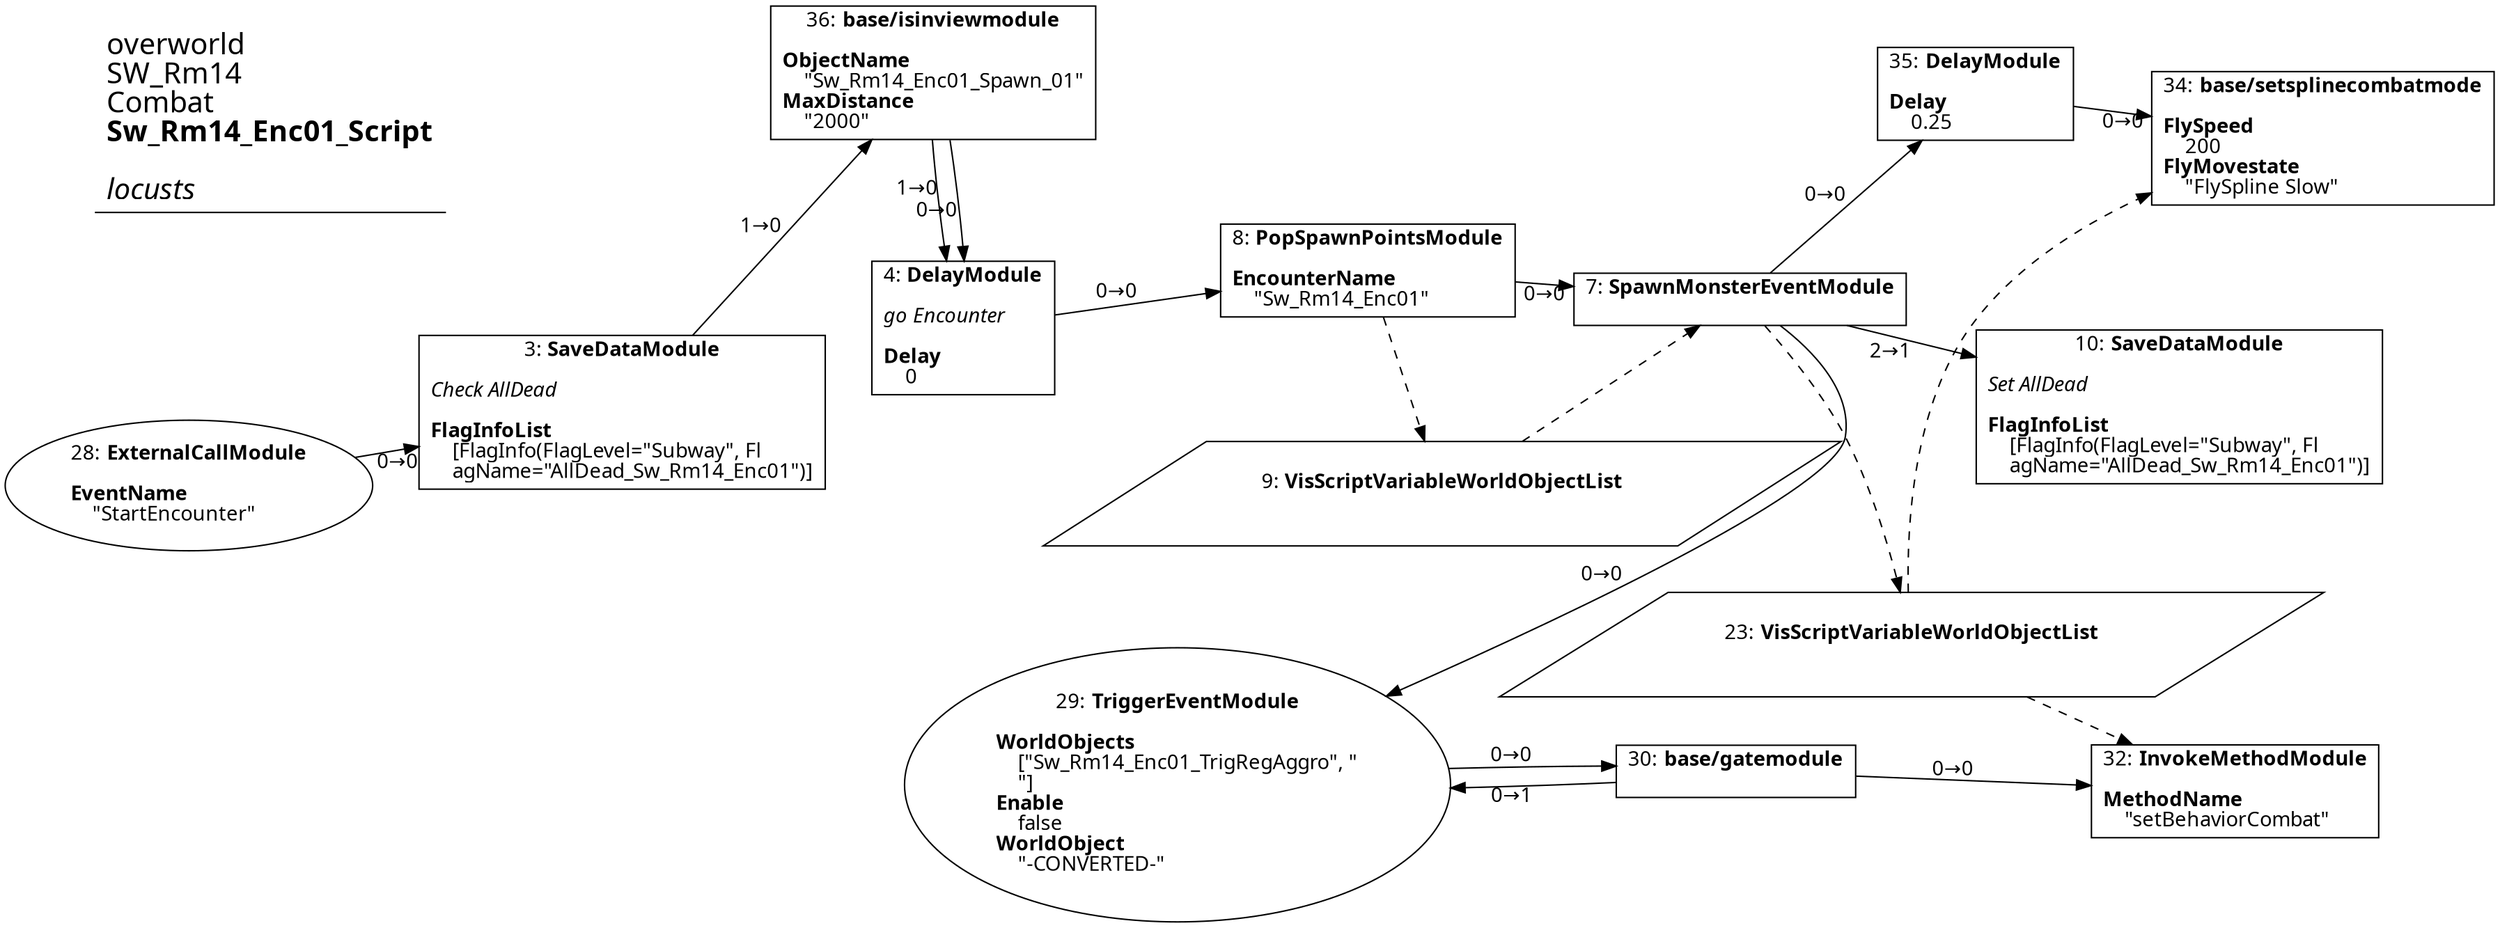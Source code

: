 digraph {
    layout = fdp;
    overlap = prism;
    sep = "+16";
    splines = spline;

    node [ shape = box ];

    graph [ fontname = "Segoe UI" ];
    node [ fontname = "Segoe UI" ];
    edge [ fontname = "Segoe UI" ];

    3 [ label = <3: <b>SaveDataModule</b><br/><br/><i>Check AllDead<br align="left"/></i><br align="left"/><b>FlagInfoList</b><br align="left"/>    [FlagInfo(FlagLevel=&quot;Subway&quot;, Fl<br align="left"/>    agName=&quot;AllDead_Sw_Rm14_Enc01&quot;)]<br align="left"/>> ];
    3 [ pos = "0.215,-0.16900001!" ];
    3 -> 36 [ label = "1→0" ];

    4 [ label = <4: <b>DelayModule</b><br/><br/><i>go Encounter<br align="left"/></i><br align="left"/><b>Delay</b><br align="left"/>    0<br align="left"/>> ];
    4 [ pos = "0.48900002,-0.141!" ];
    4 -> 8 [ label = "0→0" ];

    7 [ label = <7: <b>SpawnMonsterEventModule</b><br/><br/>> ];
    7 [ pos = "0.89800006,-0.080000006!" ];
    7 -> 10 [ label = "2→1" ];
    7 -> 29 [ label = "0→0" ];
    7 -> 35 [ label = "0→0" ];
    9 -> 7 [ style = dashed ];
    7 -> 23 [ style = dashed ];

    8 [ label = <8: <b>PopSpawnPointsModule</b><br/><br/><b>EncounterName</b><br align="left"/>    &quot;Sw_Rm14_Enc01&quot;<br align="left"/>> ];
    8 [ pos = "0.66400003,-0.080000006!" ];
    8 -> 7 [ label = "0→0" ];
    8 -> 9 [ style = dashed ];

    9 [ label = <9: <b>VisScriptVariableWorldObjectList</b><br/><br/>> ];
    9 [ shape = parallelogram ]
    9 [ pos = "0.68500006,-0.209!" ];

    10 [ label = <10: <b>SaveDataModule</b><br/><br/><i>Set AllDead<br align="left"/></i><br align="left"/><b>FlagInfoList</b><br align="left"/>    [FlagInfo(FlagLevel=&quot;Subway&quot;, Fl<br align="left"/>    agName=&quot;AllDead_Sw_Rm14_Enc01&quot;)]<br align="left"/>> ];
    10 [ pos = "1.233,-0.135!" ];

    23 [ label = <23: <b>VisScriptVariableWorldObjectList</b><br/><br/>> ];
    23 [ shape = parallelogram ]
    23 [ pos = "0.89800006,-0.289!" ];

    28 [ label = <28: <b>ExternalCallModule</b><br/><br/><b>EventName</b><br align="left"/>    &quot;StartEncounter&quot;<br align="left"/>> ];
    28 [ shape = oval ]
    28 [ pos = "-0.046000004,-0.186!" ];
    28 -> 3 [ label = "0→0" ];

    29 [ label = <29: <b>TriggerEventModule</b><br/><br/><b>WorldObjects</b><br align="left"/>    [&quot;Sw_Rm14_Enc01_TrigRegAggro&quot;, &quot;<br align="left"/>    &quot;]<br align="left"/><b>Enable</b><br align="left"/>    false<br align="left"/><b>WorldObject</b><br align="left"/>    &quot;-CONVERTED-&quot;<br align="left"/>> ];
    29 [ shape = oval ]
    29 [ pos = "0.63500005,-0.41000003!" ];
    29 -> 30 [ label = "0→0" ];

    30 [ label = <30: <b>base/gatemodule</b><br/><br/>> ];
    30 [ pos = "0.89000005,-0.39800003!" ];
    30 -> 29 [ label = "0→1" ];
    30 -> 32 [ label = "0→0" ];

    32 [ label = <32: <b>InvokeMethodModule</b><br/><br/><b>MethodName</b><br align="left"/>    &quot;setBehaviorCombat&quot;<br align="left"/>> ];
    32 [ pos = "1.143,-0.40800002!" ];
    23 -> 32 [ style = dashed ];

    34 [ label = <34: <b>base/setsplinecombatmode</b><br/><br/><b>FlySpeed</b><br align="left"/>    200<br align="left"/><b>FlyMovestate</b><br align="left"/>    &quot;FlySpline Slow&quot;<br align="left"/>> ];
    34 [ pos = "1.371,0.076000005!" ];
    23 -> 34 [ style = dashed ];

    35 [ label = <35: <b>DelayModule</b><br/><br/><b>Delay</b><br align="left"/>    0.25<br align="left"/>> ];
    35 [ pos = "1.1350001,0.104!" ];
    35 -> 34 [ label = "0→0" ];

    36 [ label = <36: <b>base/isinviewmodule</b><br/><br/><b>ObjectName</b><br align="left"/>    &quot;Sw_Rm14_Enc01_Spawn_01&quot;<br align="left"/><b>MaxDistance</b><br align="left"/>    &quot;2000&quot;<br align="left"/>> ];
    36 [ pos = "0.40800002,0.082!" ];
    36 -> 4 [ label = "0→0" ];
    36 -> 4 [ label = "1→0" ];

    title [ pos = "-0.047000002,0.105000004!" ];
    title [ shape = underline ];
    title [ label = <<font point-size="20">overworld<br align="left"/>SW_Rm14<br align="left"/>Combat<br align="left"/><b>Sw_Rm14_Enc01_Script</b><br align="left"/><br/><i>locusts</i><br align="left"/></font>> ];
}
